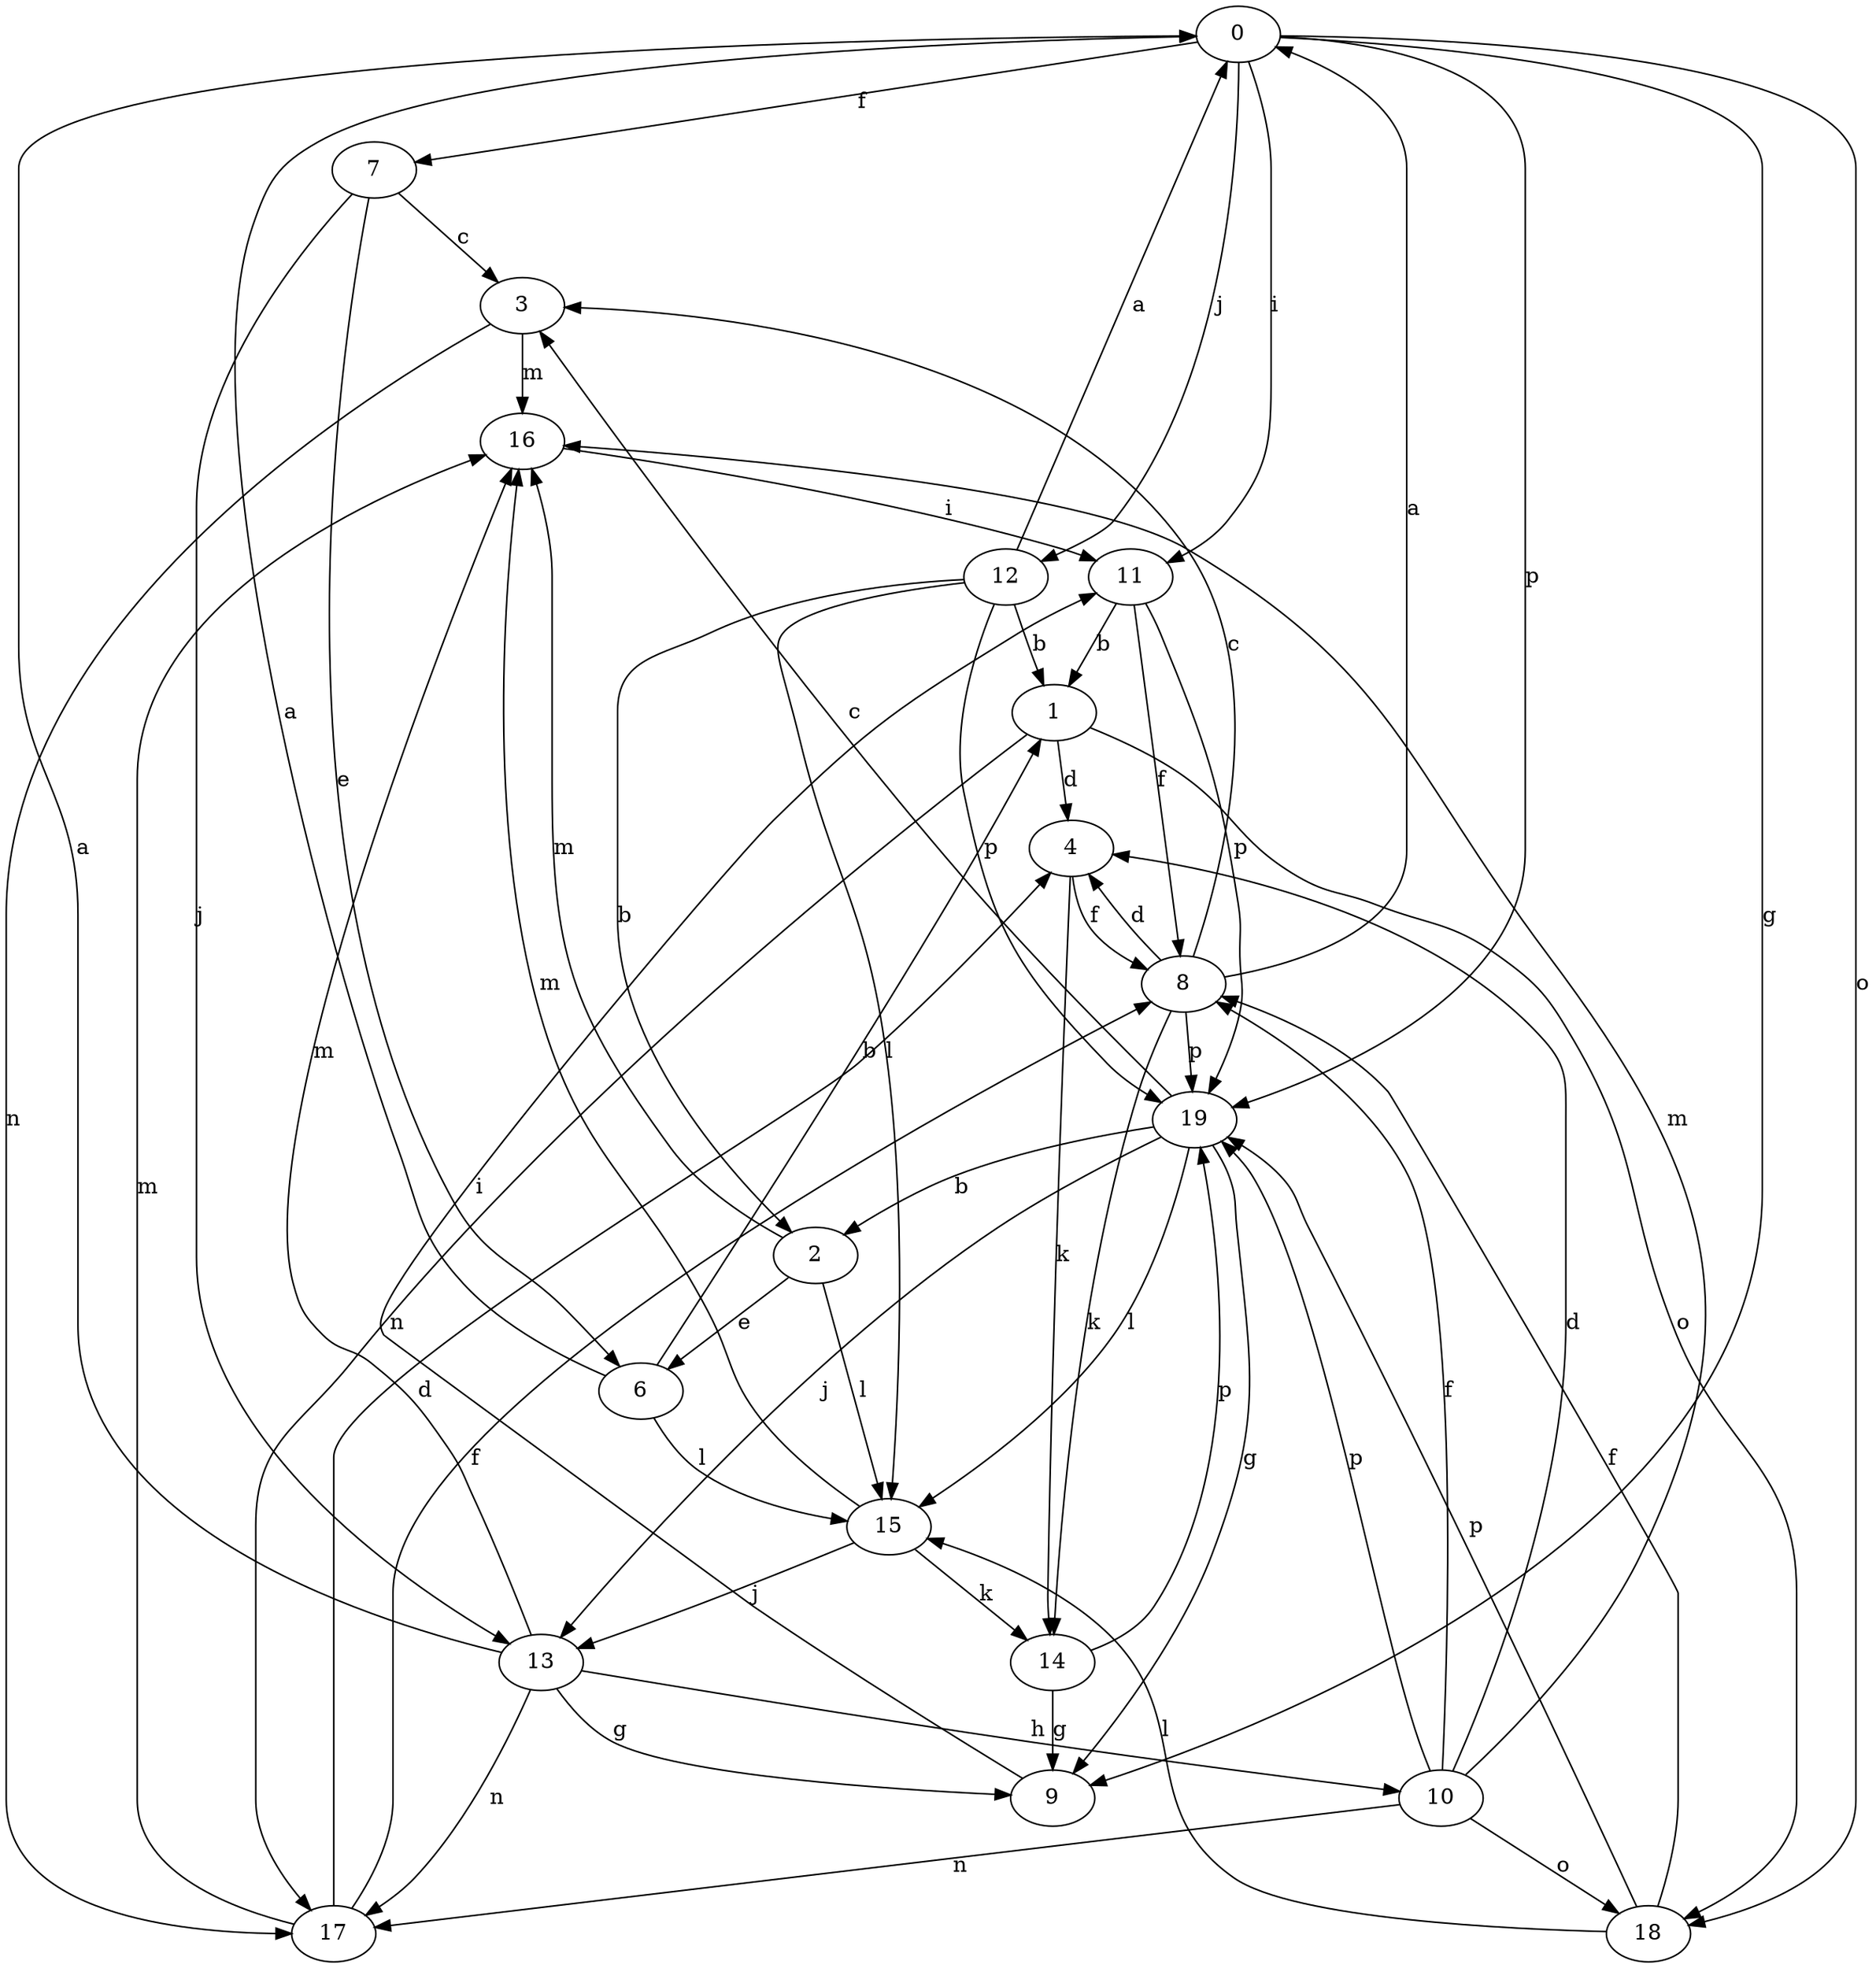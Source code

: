 strict digraph  {
0;
1;
2;
3;
4;
6;
7;
8;
9;
10;
11;
12;
13;
14;
15;
16;
17;
18;
19;
0 -> 7  [label=f];
0 -> 9  [label=g];
0 -> 11  [label=i];
0 -> 12  [label=j];
0 -> 18  [label=o];
0 -> 19  [label=p];
1 -> 4  [label=d];
1 -> 17  [label=n];
1 -> 18  [label=o];
2 -> 6  [label=e];
2 -> 15  [label=l];
2 -> 16  [label=m];
3 -> 16  [label=m];
3 -> 17  [label=n];
4 -> 8  [label=f];
4 -> 14  [label=k];
6 -> 0  [label=a];
6 -> 1  [label=b];
6 -> 15  [label=l];
7 -> 3  [label=c];
7 -> 6  [label=e];
7 -> 13  [label=j];
8 -> 0  [label=a];
8 -> 3  [label=c];
8 -> 4  [label=d];
8 -> 14  [label=k];
8 -> 19  [label=p];
9 -> 11  [label=i];
10 -> 4  [label=d];
10 -> 8  [label=f];
10 -> 16  [label=m];
10 -> 17  [label=n];
10 -> 18  [label=o];
10 -> 19  [label=p];
11 -> 1  [label=b];
11 -> 8  [label=f];
11 -> 19  [label=p];
12 -> 0  [label=a];
12 -> 1  [label=b];
12 -> 2  [label=b];
12 -> 15  [label=l];
12 -> 19  [label=p];
13 -> 0  [label=a];
13 -> 9  [label=g];
13 -> 10  [label=h];
13 -> 16  [label=m];
13 -> 17  [label=n];
14 -> 9  [label=g];
14 -> 19  [label=p];
15 -> 13  [label=j];
15 -> 14  [label=k];
15 -> 16  [label=m];
16 -> 11  [label=i];
17 -> 4  [label=d];
17 -> 8  [label=f];
17 -> 16  [label=m];
18 -> 8  [label=f];
18 -> 15  [label=l];
18 -> 19  [label=p];
19 -> 2  [label=b];
19 -> 3  [label=c];
19 -> 9  [label=g];
19 -> 13  [label=j];
19 -> 15  [label=l];
}
